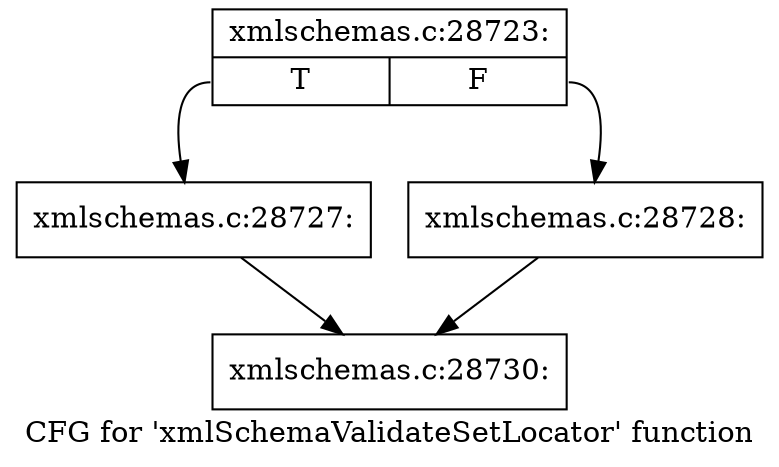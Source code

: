 digraph "CFG for 'xmlSchemaValidateSetLocator' function" {
	label="CFG for 'xmlSchemaValidateSetLocator' function";

	Node0x4eb2420 [shape=record,label="{xmlschemas.c:28723:|{<s0>T|<s1>F}}"];
	Node0x4eb2420:s0 -> Node0x4eb3320;
	Node0x4eb2420:s1 -> Node0x4eb5920;
	Node0x4eb3320 [shape=record,label="{xmlschemas.c:28727:}"];
	Node0x4eb3320 -> Node0x4eb4fa0;
	Node0x4eb5920 [shape=record,label="{xmlschemas.c:28728:}"];
	Node0x4eb5920 -> Node0x4eb4fa0;
	Node0x4eb4fa0 [shape=record,label="{xmlschemas.c:28730:}"];
}
